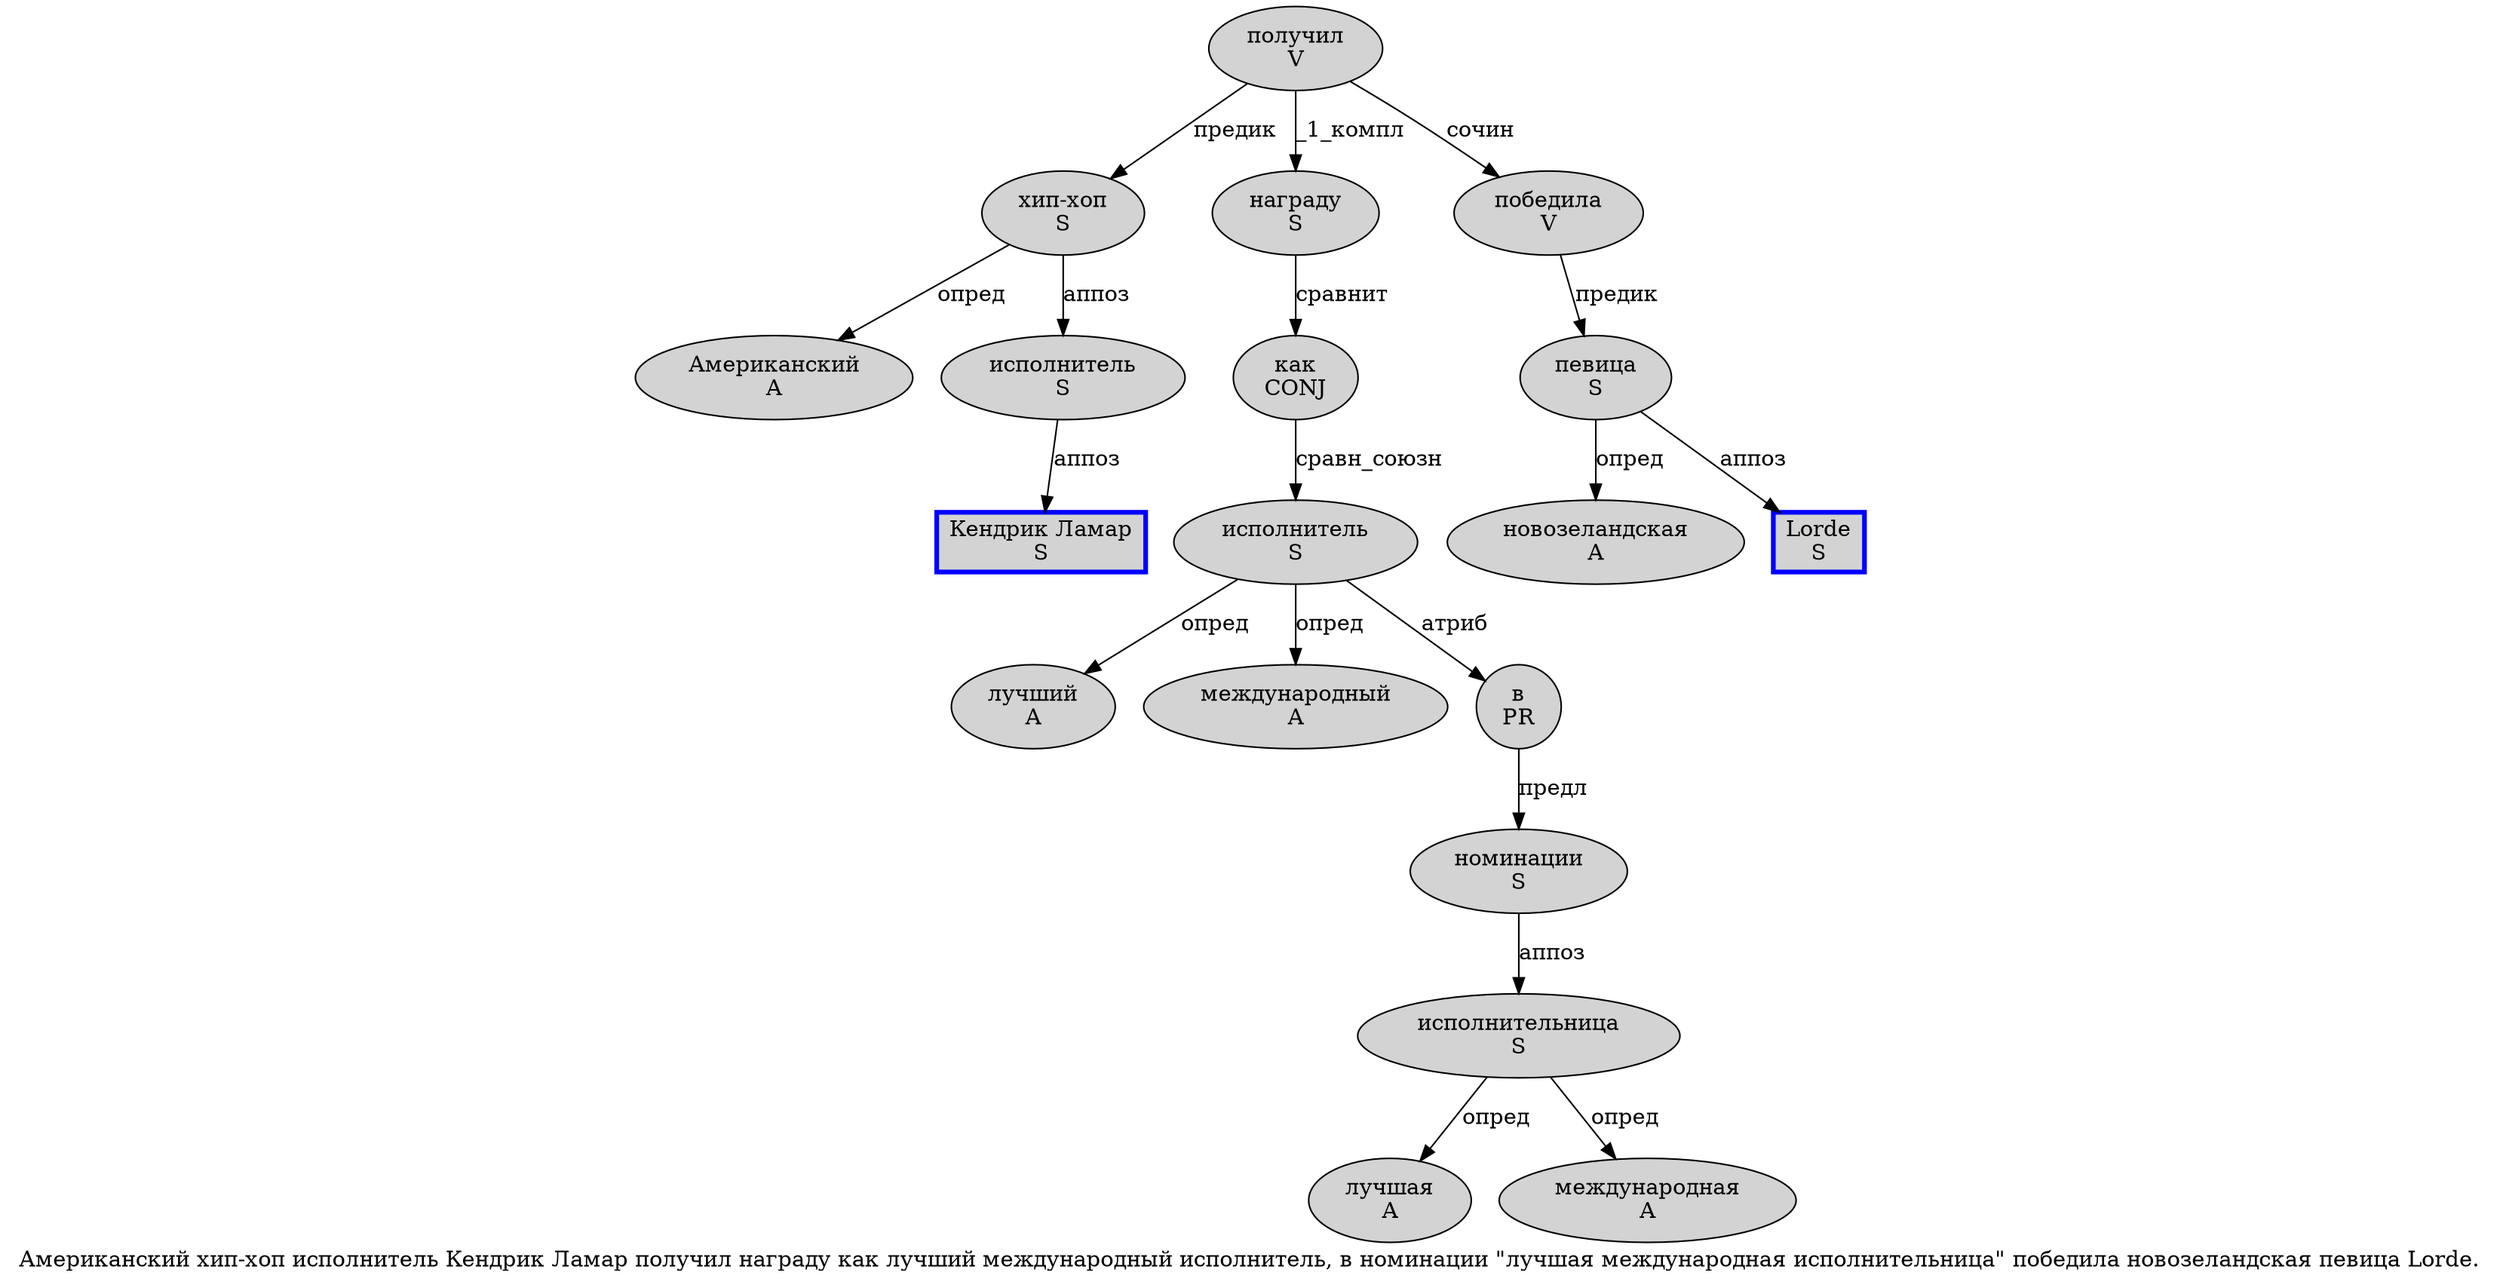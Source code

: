 digraph SENTENCE_530 {
	graph [label="Американский хип-хоп исполнитель Кендрик Ламар получил награду как лучший международный исполнитель, в номинации \"лучшая международная исполнительница\" победила новозеландская певица Lorde."]
	node [style=filled]
		0 [label="Американский
A" color="" fillcolor=lightgray penwidth=1 shape=ellipse]
		1 [label="хип-хоп
S" color="" fillcolor=lightgray penwidth=1 shape=ellipse]
		2 [label="исполнитель
S" color="" fillcolor=lightgray penwidth=1 shape=ellipse]
		3 [label="Кендрик Ламар
S" color=blue fillcolor=lightgray penwidth=3 shape=box]
		4 [label="получил
V" color="" fillcolor=lightgray penwidth=1 shape=ellipse]
		5 [label="награду
S" color="" fillcolor=lightgray penwidth=1 shape=ellipse]
		6 [label="как
CONJ" color="" fillcolor=lightgray penwidth=1 shape=ellipse]
		7 [label="лучший
A" color="" fillcolor=lightgray penwidth=1 shape=ellipse]
		8 [label="международный
A" color="" fillcolor=lightgray penwidth=1 shape=ellipse]
		9 [label="исполнитель
S" color="" fillcolor=lightgray penwidth=1 shape=ellipse]
		11 [label="в
PR" color="" fillcolor=lightgray penwidth=1 shape=ellipse]
		12 [label="номинации
S" color="" fillcolor=lightgray penwidth=1 shape=ellipse]
		14 [label="лучшая
A" color="" fillcolor=lightgray penwidth=1 shape=ellipse]
		15 [label="международная
A" color="" fillcolor=lightgray penwidth=1 shape=ellipse]
		16 [label="исполнительница
S" color="" fillcolor=lightgray penwidth=1 shape=ellipse]
		18 [label="победила
V" color="" fillcolor=lightgray penwidth=1 shape=ellipse]
		19 [label="новозеландская
A" color="" fillcolor=lightgray penwidth=1 shape=ellipse]
		20 [label="певица
S" color="" fillcolor=lightgray penwidth=1 shape=ellipse]
		21 [label="Lorde
S" color=blue fillcolor=lightgray penwidth=3 shape=box]
			2 -> 3 [label="аппоз"]
			4 -> 1 [label="предик"]
			4 -> 5 [label="_1_компл"]
			4 -> 18 [label="сочин"]
			9 -> 7 [label="опред"]
			9 -> 8 [label="опред"]
			9 -> 11 [label="атриб"]
			12 -> 16 [label="аппоз"]
			1 -> 0 [label="опред"]
			1 -> 2 [label="аппоз"]
			5 -> 6 [label="сравнит"]
			18 -> 20 [label="предик"]
			20 -> 19 [label="опред"]
			20 -> 21 [label="аппоз"]
			6 -> 9 [label="сравн_союзн"]
			16 -> 14 [label="опред"]
			16 -> 15 [label="опред"]
			11 -> 12 [label="предл"]
}